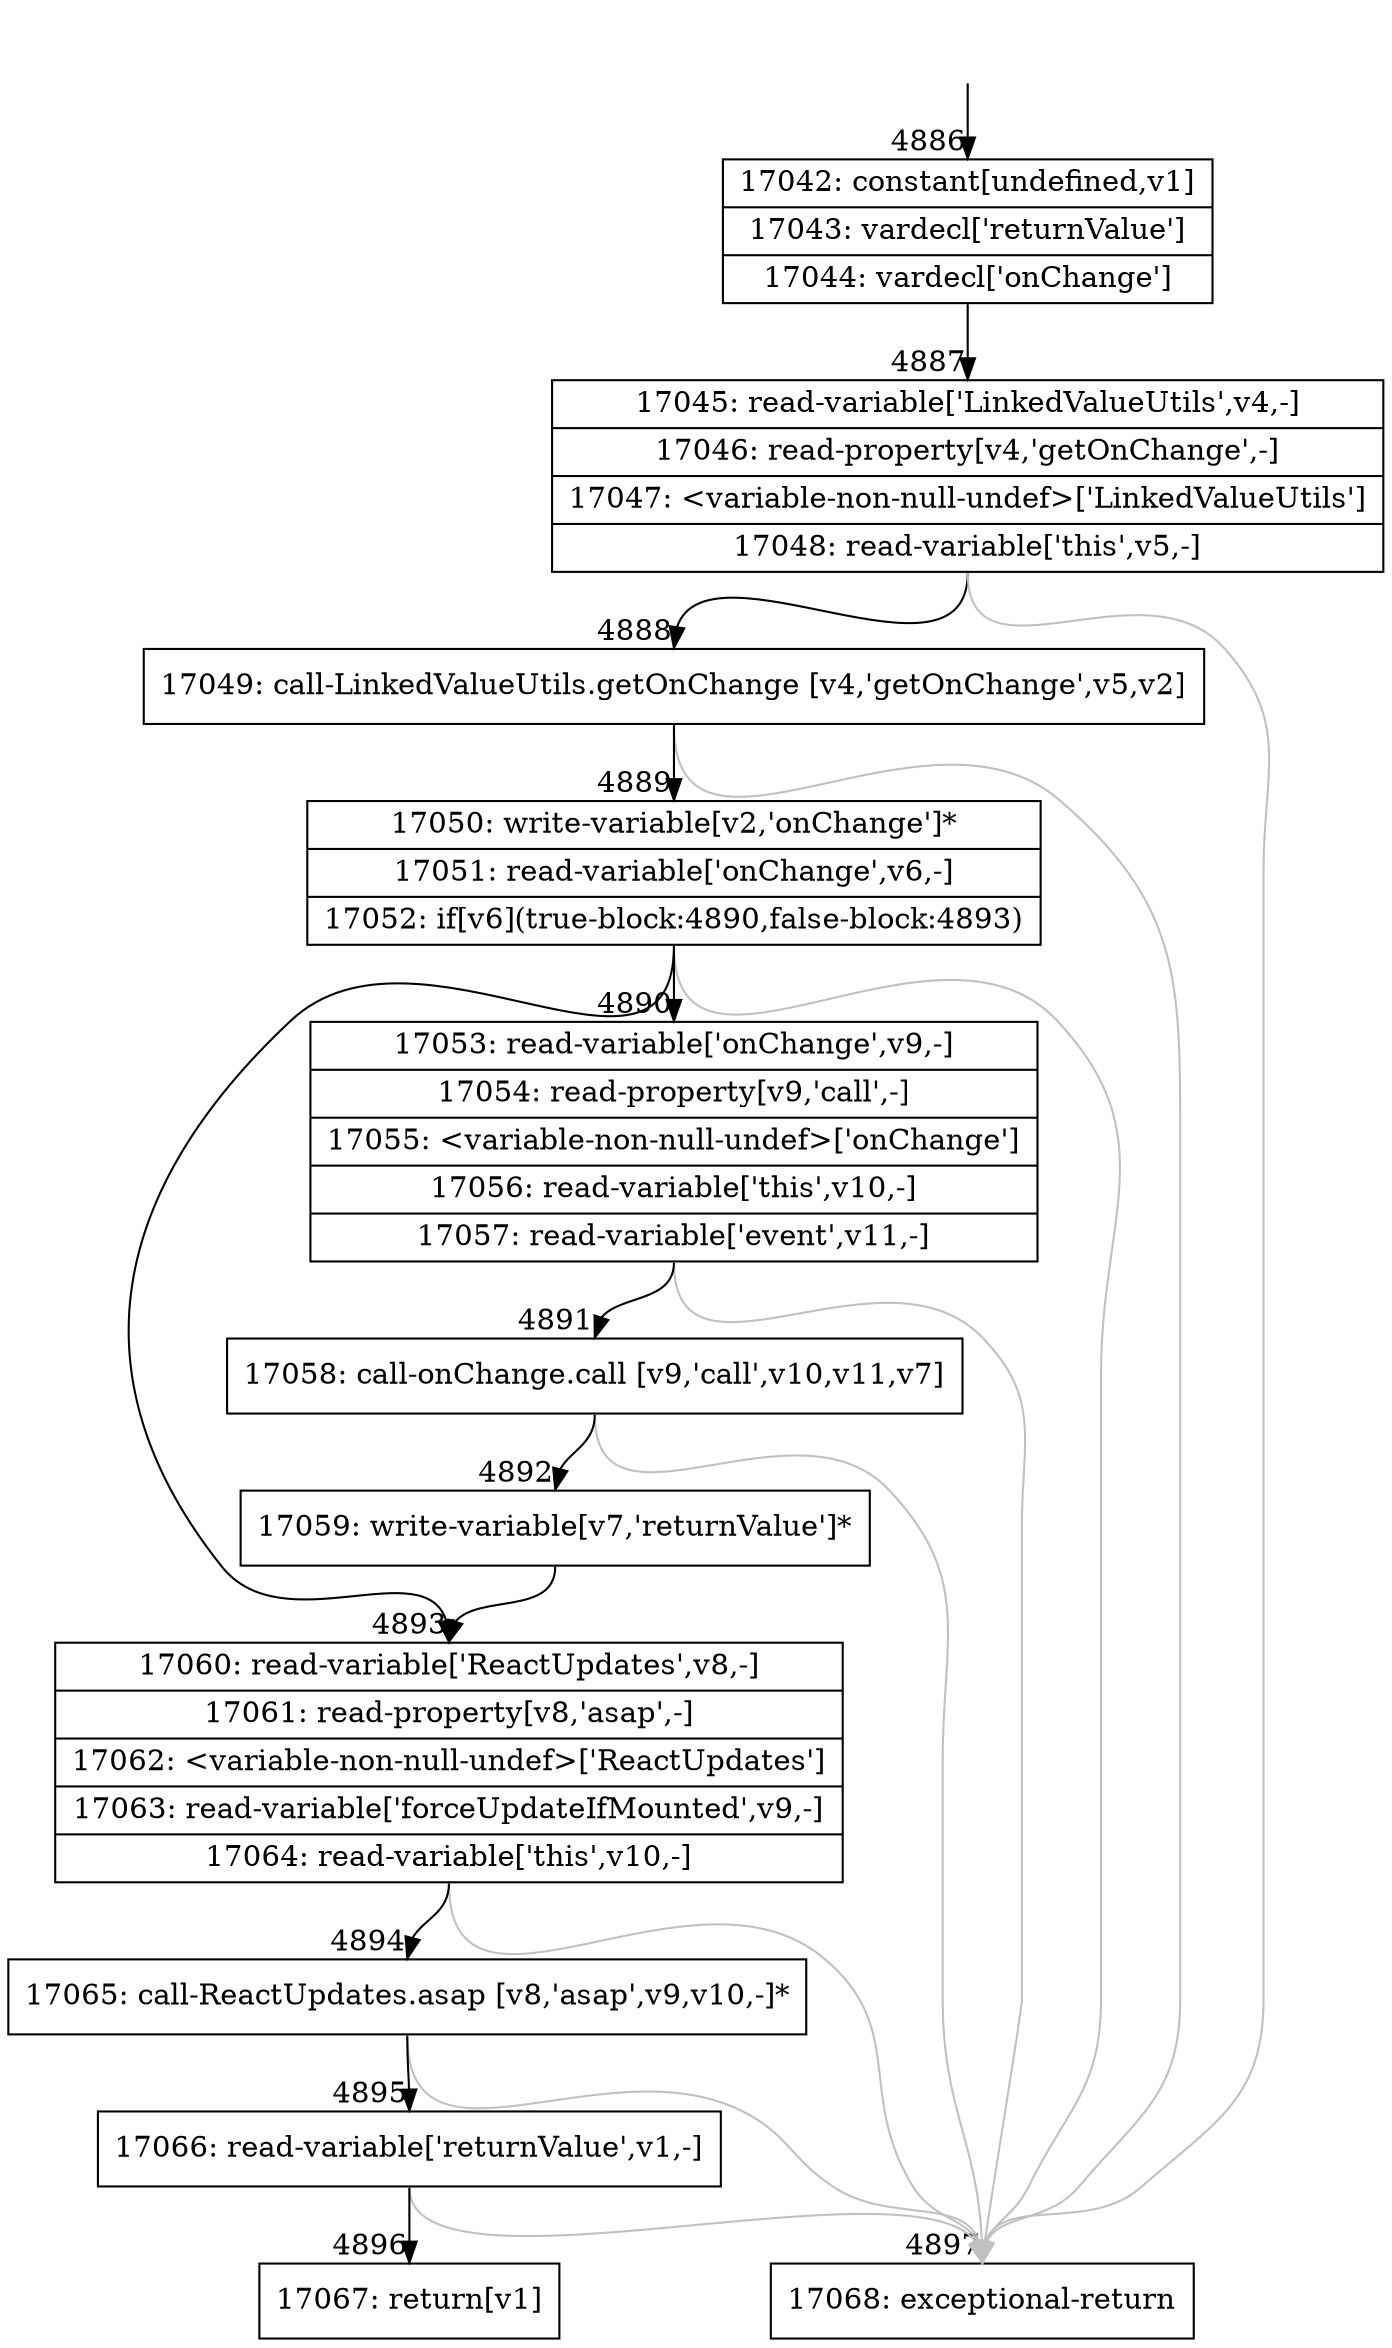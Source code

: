 digraph {
rankdir="TD"
BB_entry332[shape=none,label=""];
BB_entry332 -> BB4886 [tailport=s, headport=n, headlabel="    4886"]
BB4886 [shape=record label="{17042: constant[undefined,v1]|17043: vardecl['returnValue']|17044: vardecl['onChange']}" ] 
BB4886 -> BB4887 [tailport=s, headport=n, headlabel="      4887"]
BB4887 [shape=record label="{17045: read-variable['LinkedValueUtils',v4,-]|17046: read-property[v4,'getOnChange',-]|17047: \<variable-non-null-undef\>['LinkedValueUtils']|17048: read-variable['this',v5,-]}" ] 
BB4887 -> BB4888 [tailport=s, headport=n, headlabel="      4888"]
BB4887 -> BB4897 [tailport=s, headport=n, color=gray, headlabel="      4897"]
BB4888 [shape=record label="{17049: call-LinkedValueUtils.getOnChange [v4,'getOnChange',v5,v2]}" ] 
BB4888 -> BB4889 [tailport=s, headport=n, headlabel="      4889"]
BB4888 -> BB4897 [tailport=s, headport=n, color=gray]
BB4889 [shape=record label="{17050: write-variable[v2,'onChange']*|17051: read-variable['onChange',v6,-]|17052: if[v6](true-block:4890,false-block:4893)}" ] 
BB4889 -> BB4890 [tailport=s, headport=n, headlabel="      4890"]
BB4889 -> BB4893 [tailport=s, headport=n, headlabel="      4893"]
BB4889 -> BB4897 [tailport=s, headport=n, color=gray]
BB4890 [shape=record label="{17053: read-variable['onChange',v9,-]|17054: read-property[v9,'call',-]|17055: \<variable-non-null-undef\>['onChange']|17056: read-variable['this',v10,-]|17057: read-variable['event',v11,-]}" ] 
BB4890 -> BB4891 [tailport=s, headport=n, headlabel="      4891"]
BB4890 -> BB4897 [tailport=s, headport=n, color=gray]
BB4891 [shape=record label="{17058: call-onChange.call [v9,'call',v10,v11,v7]}" ] 
BB4891 -> BB4892 [tailport=s, headport=n, headlabel="      4892"]
BB4891 -> BB4897 [tailport=s, headport=n, color=gray]
BB4892 [shape=record label="{17059: write-variable[v7,'returnValue']*}" ] 
BB4892 -> BB4893 [tailport=s, headport=n]
BB4893 [shape=record label="{17060: read-variable['ReactUpdates',v8,-]|17061: read-property[v8,'asap',-]|17062: \<variable-non-null-undef\>['ReactUpdates']|17063: read-variable['forceUpdateIfMounted',v9,-]|17064: read-variable['this',v10,-]}" ] 
BB4893 -> BB4894 [tailport=s, headport=n, headlabel="      4894"]
BB4893 -> BB4897 [tailport=s, headport=n, color=gray]
BB4894 [shape=record label="{17065: call-ReactUpdates.asap [v8,'asap',v9,v10,-]*}" ] 
BB4894 -> BB4895 [tailport=s, headport=n, headlabel="      4895"]
BB4894 -> BB4897 [tailport=s, headport=n, color=gray]
BB4895 [shape=record label="{17066: read-variable['returnValue',v1,-]}" ] 
BB4895 -> BB4896 [tailport=s, headport=n, headlabel="      4896"]
BB4895 -> BB4897 [tailport=s, headport=n, color=gray]
BB4896 [shape=record label="{17067: return[v1]}" ] 
BB4897 [shape=record label="{17068: exceptional-return}" ] 
//#$~ 9090
}
